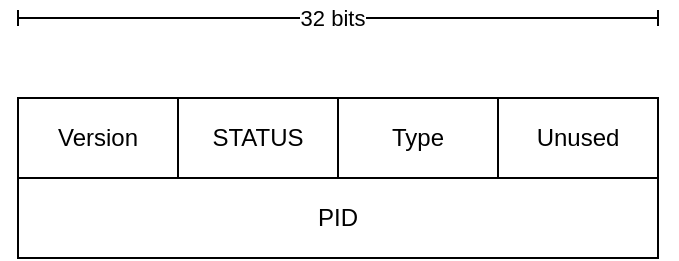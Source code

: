 <mxfile version="24.2.5" type="device">
  <diagram name="Page-1" id="nIZeUvzdUxajLwfs4vlB">
    <mxGraphModel dx="1434" dy="762" grid="1" gridSize="10" guides="1" tooltips="1" connect="1" arrows="1" fold="1" page="1" pageScale="1" pageWidth="850" pageHeight="1100" math="0" shadow="0">
      <root>
        <mxCell id="0" />
        <mxCell id="1" parent="0" />
        <mxCell id="AMP1nBro2CfA-EvaLM1G-1" value="&lt;div&gt;Version&lt;/div&gt;" style="rounded=0;whiteSpace=wrap;html=1;" vertex="1" parent="1">
          <mxGeometry x="160" y="120" width="80" height="40" as="geometry" />
        </mxCell>
        <mxCell id="AMP1nBro2CfA-EvaLM1G-2" value="" style="endArrow=baseDash;html=1;rounded=0;startArrow=baseDash;startFill=0;endFill=0;" edge="1" parent="1">
          <mxGeometry width="50" height="50" relative="1" as="geometry">
            <mxPoint x="160" y="80" as="sourcePoint" />
            <mxPoint x="480" y="80" as="targetPoint" />
          </mxGeometry>
        </mxCell>
        <mxCell id="AMP1nBro2CfA-EvaLM1G-3" value="32 bits" style="edgeLabel;html=1;align=center;verticalAlign=middle;resizable=0;points=[];" vertex="1" connectable="0" parent="AMP1nBro2CfA-EvaLM1G-2">
          <mxGeometry x="-0.022" relative="1" as="geometry">
            <mxPoint as="offset" />
          </mxGeometry>
        </mxCell>
        <mxCell id="AMP1nBro2CfA-EvaLM1G-4" value="STATUS" style="rounded=0;whiteSpace=wrap;html=1;" vertex="1" parent="1">
          <mxGeometry x="240" y="120" width="80" height="40" as="geometry" />
        </mxCell>
        <mxCell id="AMP1nBro2CfA-EvaLM1G-5" value="Type" style="rounded=0;whiteSpace=wrap;html=1;" vertex="1" parent="1">
          <mxGeometry x="320" y="120" width="80" height="40" as="geometry" />
        </mxCell>
        <mxCell id="AMP1nBro2CfA-EvaLM1G-6" value="Unused" style="rounded=0;whiteSpace=wrap;html=1;" vertex="1" parent="1">
          <mxGeometry x="400" y="120" width="80" height="40" as="geometry" />
        </mxCell>
        <mxCell id="AMP1nBro2CfA-EvaLM1G-7" value="PID" style="rounded=0;whiteSpace=wrap;html=1;" vertex="1" parent="1">
          <mxGeometry x="160" y="160" width="320" height="40" as="geometry" />
        </mxCell>
      </root>
    </mxGraphModel>
  </diagram>
</mxfile>
